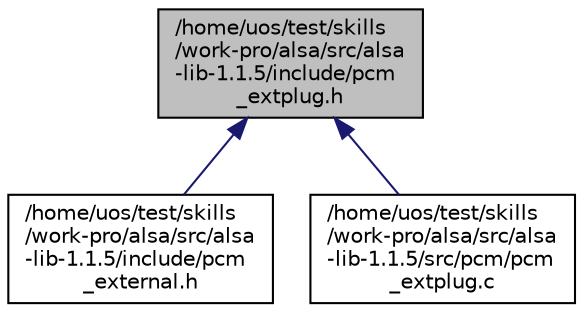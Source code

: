 digraph "/home/uos/test/skills/work-pro/alsa/src/alsa-lib-1.1.5/include/pcm_extplug.h"
{
  edge [fontname="Helvetica",fontsize="10",labelfontname="Helvetica",labelfontsize="10"];
  node [fontname="Helvetica",fontsize="10",shape=record];
  Node1 [label="/home/uos/test/skills\l/work-pro/alsa/src/alsa\l-lib-1.1.5/include/pcm\l_extplug.h",height=0.2,width=0.4,color="black", fillcolor="grey75", style="filled", fontcolor="black"];
  Node1 -> Node2 [dir="back",color="midnightblue",fontsize="10",style="solid",fontname="Helvetica"];
  Node2 [label="/home/uos/test/skills\l/work-pro/alsa/src/alsa\l-lib-1.1.5/include/pcm\l_external.h",height=0.2,width=0.4,color="black", fillcolor="white", style="filled",URL="$pcm__external_8h.html",tooltip="External PCM plugin SDK. "];
  Node1 -> Node3 [dir="back",color="midnightblue",fontsize="10",style="solid",fontname="Helvetica"];
  Node3 [label="/home/uos/test/skills\l/work-pro/alsa/src/alsa\l-lib-1.1.5/src/pcm/pcm\l_extplug.c",height=0.2,width=0.4,color="black", fillcolor="white", style="filled",URL="$pcm__extplug_8c.html",tooltip="External Filter Plugin SDK. "];
}
